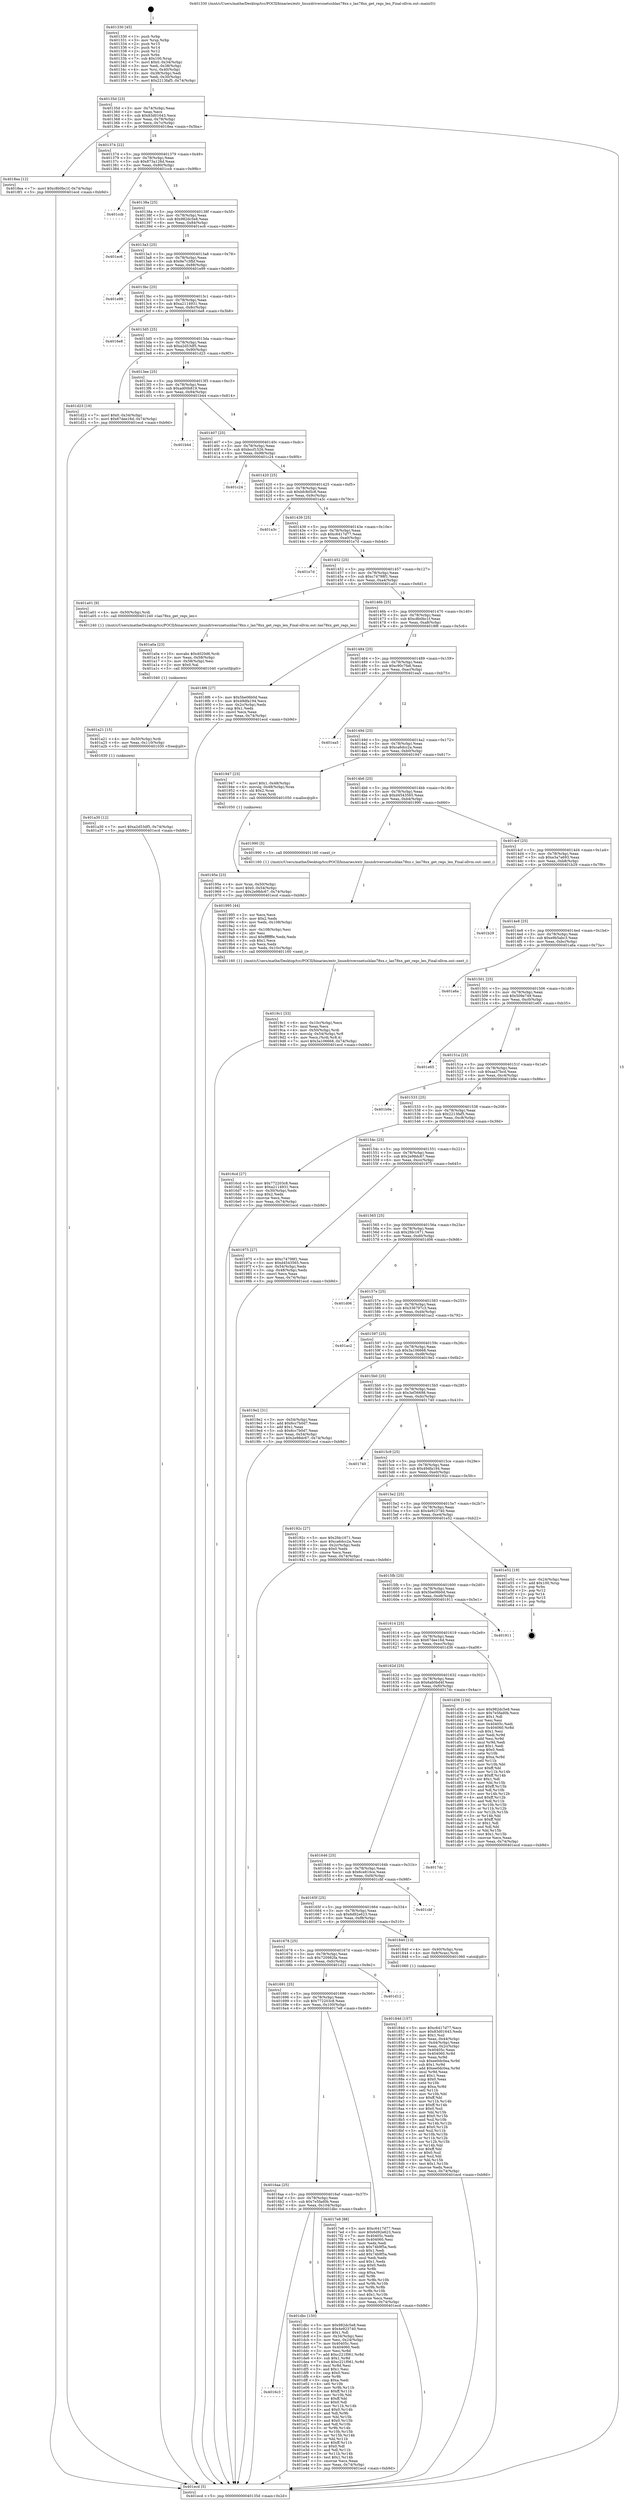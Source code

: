 digraph "0x401330" {
  label = "0x401330 (/mnt/c/Users/mathe/Desktop/tcc/POCII/binaries/extr_linuxdriversnetusblan78xx.c_lan78xx_get_regs_len_Final-ollvm.out::main(0))"
  labelloc = "t"
  node[shape=record]

  Entry [label="",width=0.3,height=0.3,shape=circle,fillcolor=black,style=filled]
  "0x40135d" [label="{
     0x40135d [23]\l
     | [instrs]\l
     &nbsp;&nbsp;0x40135d \<+3\>: mov -0x74(%rbp),%eax\l
     &nbsp;&nbsp;0x401360 \<+2\>: mov %eax,%ecx\l
     &nbsp;&nbsp;0x401362 \<+6\>: sub $0x83d01643,%ecx\l
     &nbsp;&nbsp;0x401368 \<+3\>: mov %eax,-0x78(%rbp)\l
     &nbsp;&nbsp;0x40136b \<+3\>: mov %ecx,-0x7c(%rbp)\l
     &nbsp;&nbsp;0x40136e \<+6\>: je 00000000004018ea \<main+0x5ba\>\l
  }"]
  "0x4018ea" [label="{
     0x4018ea [12]\l
     | [instrs]\l
     &nbsp;&nbsp;0x4018ea \<+7\>: movl $0xc8b0bc1f,-0x74(%rbp)\l
     &nbsp;&nbsp;0x4018f1 \<+5\>: jmp 0000000000401ecd \<main+0xb9d\>\l
  }"]
  "0x401374" [label="{
     0x401374 [22]\l
     | [instrs]\l
     &nbsp;&nbsp;0x401374 \<+5\>: jmp 0000000000401379 \<main+0x49\>\l
     &nbsp;&nbsp;0x401379 \<+3\>: mov -0x78(%rbp),%eax\l
     &nbsp;&nbsp;0x40137c \<+5\>: sub $0x873a126d,%eax\l
     &nbsp;&nbsp;0x401381 \<+3\>: mov %eax,-0x80(%rbp)\l
     &nbsp;&nbsp;0x401384 \<+6\>: je 0000000000401ccb \<main+0x99b\>\l
  }"]
  Exit [label="",width=0.3,height=0.3,shape=circle,fillcolor=black,style=filled,peripheries=2]
  "0x401ccb" [label="{
     0x401ccb\l
  }", style=dashed]
  "0x40138a" [label="{
     0x40138a [25]\l
     | [instrs]\l
     &nbsp;&nbsp;0x40138a \<+5\>: jmp 000000000040138f \<main+0x5f\>\l
     &nbsp;&nbsp;0x40138f \<+3\>: mov -0x78(%rbp),%eax\l
     &nbsp;&nbsp;0x401392 \<+5\>: sub $0x982dc5e8,%eax\l
     &nbsp;&nbsp;0x401397 \<+6\>: mov %eax,-0x84(%rbp)\l
     &nbsp;&nbsp;0x40139d \<+6\>: je 0000000000401ec6 \<main+0xb96\>\l
  }"]
  "0x4016c3" [label="{
     0x4016c3\l
  }", style=dashed]
  "0x401ec6" [label="{
     0x401ec6\l
  }", style=dashed]
  "0x4013a3" [label="{
     0x4013a3 [25]\l
     | [instrs]\l
     &nbsp;&nbsp;0x4013a3 \<+5\>: jmp 00000000004013a8 \<main+0x78\>\l
     &nbsp;&nbsp;0x4013a8 \<+3\>: mov -0x78(%rbp),%eax\l
     &nbsp;&nbsp;0x4013ab \<+5\>: sub $0x9e7c3fbf,%eax\l
     &nbsp;&nbsp;0x4013b0 \<+6\>: mov %eax,-0x88(%rbp)\l
     &nbsp;&nbsp;0x4013b6 \<+6\>: je 0000000000401e99 \<main+0xb69\>\l
  }"]
  "0x401dbc" [label="{
     0x401dbc [150]\l
     | [instrs]\l
     &nbsp;&nbsp;0x401dbc \<+5\>: mov $0x982dc5e8,%eax\l
     &nbsp;&nbsp;0x401dc1 \<+5\>: mov $0x4e923740,%ecx\l
     &nbsp;&nbsp;0x401dc6 \<+2\>: mov $0x1,%dl\l
     &nbsp;&nbsp;0x401dc8 \<+3\>: mov -0x34(%rbp),%esi\l
     &nbsp;&nbsp;0x401dcb \<+3\>: mov %esi,-0x24(%rbp)\l
     &nbsp;&nbsp;0x401dce \<+7\>: mov 0x40405c,%esi\l
     &nbsp;&nbsp;0x401dd5 \<+7\>: mov 0x404060,%edi\l
     &nbsp;&nbsp;0x401ddc \<+3\>: mov %esi,%r8d\l
     &nbsp;&nbsp;0x401ddf \<+7\>: add $0xc221f061,%r8d\l
     &nbsp;&nbsp;0x401de6 \<+4\>: sub $0x1,%r8d\l
     &nbsp;&nbsp;0x401dea \<+7\>: sub $0xc221f061,%r8d\l
     &nbsp;&nbsp;0x401df1 \<+4\>: imul %r8d,%esi\l
     &nbsp;&nbsp;0x401df5 \<+3\>: and $0x1,%esi\l
     &nbsp;&nbsp;0x401df8 \<+3\>: cmp $0x0,%esi\l
     &nbsp;&nbsp;0x401dfb \<+4\>: sete %r9b\l
     &nbsp;&nbsp;0x401dff \<+3\>: cmp $0xa,%edi\l
     &nbsp;&nbsp;0x401e02 \<+4\>: setl %r10b\l
     &nbsp;&nbsp;0x401e06 \<+3\>: mov %r9b,%r11b\l
     &nbsp;&nbsp;0x401e09 \<+4\>: xor $0xff,%r11b\l
     &nbsp;&nbsp;0x401e0d \<+3\>: mov %r10b,%bl\l
     &nbsp;&nbsp;0x401e10 \<+3\>: xor $0xff,%bl\l
     &nbsp;&nbsp;0x401e13 \<+3\>: xor $0x0,%dl\l
     &nbsp;&nbsp;0x401e16 \<+3\>: mov %r11b,%r14b\l
     &nbsp;&nbsp;0x401e19 \<+4\>: and $0x0,%r14b\l
     &nbsp;&nbsp;0x401e1d \<+3\>: and %dl,%r9b\l
     &nbsp;&nbsp;0x401e20 \<+3\>: mov %bl,%r15b\l
     &nbsp;&nbsp;0x401e23 \<+4\>: and $0x0,%r15b\l
     &nbsp;&nbsp;0x401e27 \<+3\>: and %dl,%r10b\l
     &nbsp;&nbsp;0x401e2a \<+3\>: or %r9b,%r14b\l
     &nbsp;&nbsp;0x401e2d \<+3\>: or %r10b,%r15b\l
     &nbsp;&nbsp;0x401e30 \<+3\>: xor %r15b,%r14b\l
     &nbsp;&nbsp;0x401e33 \<+3\>: or %bl,%r11b\l
     &nbsp;&nbsp;0x401e36 \<+4\>: xor $0xff,%r11b\l
     &nbsp;&nbsp;0x401e3a \<+3\>: or $0x0,%dl\l
     &nbsp;&nbsp;0x401e3d \<+3\>: and %dl,%r11b\l
     &nbsp;&nbsp;0x401e40 \<+3\>: or %r11b,%r14b\l
     &nbsp;&nbsp;0x401e43 \<+4\>: test $0x1,%r14b\l
     &nbsp;&nbsp;0x401e47 \<+3\>: cmovne %ecx,%eax\l
     &nbsp;&nbsp;0x401e4a \<+3\>: mov %eax,-0x74(%rbp)\l
     &nbsp;&nbsp;0x401e4d \<+5\>: jmp 0000000000401ecd \<main+0xb9d\>\l
  }"]
  "0x401e99" [label="{
     0x401e99\l
  }", style=dashed]
  "0x4013bc" [label="{
     0x4013bc [25]\l
     | [instrs]\l
     &nbsp;&nbsp;0x4013bc \<+5\>: jmp 00000000004013c1 \<main+0x91\>\l
     &nbsp;&nbsp;0x4013c1 \<+3\>: mov -0x78(%rbp),%eax\l
     &nbsp;&nbsp;0x4013c4 \<+5\>: sub $0xa2114931,%eax\l
     &nbsp;&nbsp;0x4013c9 \<+6\>: mov %eax,-0x8c(%rbp)\l
     &nbsp;&nbsp;0x4013cf \<+6\>: je 00000000004016e8 \<main+0x3b8\>\l
  }"]
  "0x401a30" [label="{
     0x401a30 [12]\l
     | [instrs]\l
     &nbsp;&nbsp;0x401a30 \<+7\>: movl $0xa2d53df5,-0x74(%rbp)\l
     &nbsp;&nbsp;0x401a37 \<+5\>: jmp 0000000000401ecd \<main+0xb9d\>\l
  }"]
  "0x4016e8" [label="{
     0x4016e8\l
  }", style=dashed]
  "0x4013d5" [label="{
     0x4013d5 [25]\l
     | [instrs]\l
     &nbsp;&nbsp;0x4013d5 \<+5\>: jmp 00000000004013da \<main+0xaa\>\l
     &nbsp;&nbsp;0x4013da \<+3\>: mov -0x78(%rbp),%eax\l
     &nbsp;&nbsp;0x4013dd \<+5\>: sub $0xa2d53df5,%eax\l
     &nbsp;&nbsp;0x4013e2 \<+6\>: mov %eax,-0x90(%rbp)\l
     &nbsp;&nbsp;0x4013e8 \<+6\>: je 0000000000401d23 \<main+0x9f3\>\l
  }"]
  "0x401a21" [label="{
     0x401a21 [15]\l
     | [instrs]\l
     &nbsp;&nbsp;0x401a21 \<+4\>: mov -0x50(%rbp),%rdi\l
     &nbsp;&nbsp;0x401a25 \<+6\>: mov %eax,-0x110(%rbp)\l
     &nbsp;&nbsp;0x401a2b \<+5\>: call 0000000000401030 \<free@plt\>\l
     | [calls]\l
     &nbsp;&nbsp;0x401030 \{1\} (unknown)\l
  }"]
  "0x401d23" [label="{
     0x401d23 [19]\l
     | [instrs]\l
     &nbsp;&nbsp;0x401d23 \<+7\>: movl $0x0,-0x34(%rbp)\l
     &nbsp;&nbsp;0x401d2a \<+7\>: movl $0x67dee16d,-0x74(%rbp)\l
     &nbsp;&nbsp;0x401d31 \<+5\>: jmp 0000000000401ecd \<main+0xb9d\>\l
  }"]
  "0x4013ee" [label="{
     0x4013ee [25]\l
     | [instrs]\l
     &nbsp;&nbsp;0x4013ee \<+5\>: jmp 00000000004013f3 \<main+0xc3\>\l
     &nbsp;&nbsp;0x4013f3 \<+3\>: mov -0x78(%rbp),%eax\l
     &nbsp;&nbsp;0x4013f6 \<+5\>: sub $0xad00b819,%eax\l
     &nbsp;&nbsp;0x4013fb \<+6\>: mov %eax,-0x94(%rbp)\l
     &nbsp;&nbsp;0x401401 \<+6\>: je 0000000000401b44 \<main+0x814\>\l
  }"]
  "0x401a0a" [label="{
     0x401a0a [23]\l
     | [instrs]\l
     &nbsp;&nbsp;0x401a0a \<+10\>: movabs $0x4020d6,%rdi\l
     &nbsp;&nbsp;0x401a14 \<+3\>: mov %eax,-0x58(%rbp)\l
     &nbsp;&nbsp;0x401a17 \<+3\>: mov -0x58(%rbp),%esi\l
     &nbsp;&nbsp;0x401a1a \<+2\>: mov $0x0,%al\l
     &nbsp;&nbsp;0x401a1c \<+5\>: call 0000000000401040 \<printf@plt\>\l
     | [calls]\l
     &nbsp;&nbsp;0x401040 \{1\} (unknown)\l
  }"]
  "0x401b44" [label="{
     0x401b44\l
  }", style=dashed]
  "0x401407" [label="{
     0x401407 [25]\l
     | [instrs]\l
     &nbsp;&nbsp;0x401407 \<+5\>: jmp 000000000040140c \<main+0xdc\>\l
     &nbsp;&nbsp;0x40140c \<+3\>: mov -0x78(%rbp),%eax\l
     &nbsp;&nbsp;0x40140f \<+5\>: sub $0xbccf1526,%eax\l
     &nbsp;&nbsp;0x401414 \<+6\>: mov %eax,-0x98(%rbp)\l
     &nbsp;&nbsp;0x40141a \<+6\>: je 0000000000401c24 \<main+0x8f4\>\l
  }"]
  "0x4019c1" [label="{
     0x4019c1 [33]\l
     | [instrs]\l
     &nbsp;&nbsp;0x4019c1 \<+6\>: mov -0x10c(%rbp),%ecx\l
     &nbsp;&nbsp;0x4019c7 \<+3\>: imul %eax,%ecx\l
     &nbsp;&nbsp;0x4019ca \<+4\>: mov -0x50(%rbp),%rdi\l
     &nbsp;&nbsp;0x4019ce \<+4\>: movslq -0x54(%rbp),%r8\l
     &nbsp;&nbsp;0x4019d2 \<+4\>: mov %ecx,(%rdi,%r8,4)\l
     &nbsp;&nbsp;0x4019d6 \<+7\>: movl $0x3a106668,-0x74(%rbp)\l
     &nbsp;&nbsp;0x4019dd \<+5\>: jmp 0000000000401ecd \<main+0xb9d\>\l
  }"]
  "0x401c24" [label="{
     0x401c24\l
  }", style=dashed]
  "0x401420" [label="{
     0x401420 [25]\l
     | [instrs]\l
     &nbsp;&nbsp;0x401420 \<+5\>: jmp 0000000000401425 \<main+0xf5\>\l
     &nbsp;&nbsp;0x401425 \<+3\>: mov -0x78(%rbp),%eax\l
     &nbsp;&nbsp;0x401428 \<+5\>: sub $0xbfc8d5c8,%eax\l
     &nbsp;&nbsp;0x40142d \<+6\>: mov %eax,-0x9c(%rbp)\l
     &nbsp;&nbsp;0x401433 \<+6\>: je 0000000000401a3c \<main+0x70c\>\l
  }"]
  "0x401995" [label="{
     0x401995 [44]\l
     | [instrs]\l
     &nbsp;&nbsp;0x401995 \<+2\>: xor %ecx,%ecx\l
     &nbsp;&nbsp;0x401997 \<+5\>: mov $0x2,%edx\l
     &nbsp;&nbsp;0x40199c \<+6\>: mov %edx,-0x108(%rbp)\l
     &nbsp;&nbsp;0x4019a2 \<+1\>: cltd\l
     &nbsp;&nbsp;0x4019a3 \<+6\>: mov -0x108(%rbp),%esi\l
     &nbsp;&nbsp;0x4019a9 \<+2\>: idiv %esi\l
     &nbsp;&nbsp;0x4019ab \<+6\>: imul $0xfffffffe,%edx,%edx\l
     &nbsp;&nbsp;0x4019b1 \<+3\>: sub $0x1,%ecx\l
     &nbsp;&nbsp;0x4019b4 \<+2\>: sub %ecx,%edx\l
     &nbsp;&nbsp;0x4019b6 \<+6\>: mov %edx,-0x10c(%rbp)\l
     &nbsp;&nbsp;0x4019bc \<+5\>: call 0000000000401160 \<next_i\>\l
     | [calls]\l
     &nbsp;&nbsp;0x401160 \{1\} (/mnt/c/Users/mathe/Desktop/tcc/POCII/binaries/extr_linuxdriversnetusblan78xx.c_lan78xx_get_regs_len_Final-ollvm.out::next_i)\l
  }"]
  "0x401a3c" [label="{
     0x401a3c\l
  }", style=dashed]
  "0x401439" [label="{
     0x401439 [25]\l
     | [instrs]\l
     &nbsp;&nbsp;0x401439 \<+5\>: jmp 000000000040143e \<main+0x10e\>\l
     &nbsp;&nbsp;0x40143e \<+3\>: mov -0x78(%rbp),%eax\l
     &nbsp;&nbsp;0x401441 \<+5\>: sub $0xc6417d77,%eax\l
     &nbsp;&nbsp;0x401446 \<+6\>: mov %eax,-0xa0(%rbp)\l
     &nbsp;&nbsp;0x40144c \<+6\>: je 0000000000401e7d \<main+0xb4d\>\l
  }"]
  "0x40195e" [label="{
     0x40195e [23]\l
     | [instrs]\l
     &nbsp;&nbsp;0x40195e \<+4\>: mov %rax,-0x50(%rbp)\l
     &nbsp;&nbsp;0x401962 \<+7\>: movl $0x0,-0x54(%rbp)\l
     &nbsp;&nbsp;0x401969 \<+7\>: movl $0x2e98dc67,-0x74(%rbp)\l
     &nbsp;&nbsp;0x401970 \<+5\>: jmp 0000000000401ecd \<main+0xb9d\>\l
  }"]
  "0x401e7d" [label="{
     0x401e7d\l
  }", style=dashed]
  "0x401452" [label="{
     0x401452 [25]\l
     | [instrs]\l
     &nbsp;&nbsp;0x401452 \<+5\>: jmp 0000000000401457 \<main+0x127\>\l
     &nbsp;&nbsp;0x401457 \<+3\>: mov -0x78(%rbp),%eax\l
     &nbsp;&nbsp;0x40145a \<+5\>: sub $0xc74798f1,%eax\l
     &nbsp;&nbsp;0x40145f \<+6\>: mov %eax,-0xa4(%rbp)\l
     &nbsp;&nbsp;0x401465 \<+6\>: je 0000000000401a01 \<main+0x6d1\>\l
  }"]
  "0x40184d" [label="{
     0x40184d [157]\l
     | [instrs]\l
     &nbsp;&nbsp;0x40184d \<+5\>: mov $0xc6417d77,%ecx\l
     &nbsp;&nbsp;0x401852 \<+5\>: mov $0x83d01643,%edx\l
     &nbsp;&nbsp;0x401857 \<+3\>: mov $0x1,%sil\l
     &nbsp;&nbsp;0x40185a \<+3\>: mov %eax,-0x44(%rbp)\l
     &nbsp;&nbsp;0x40185d \<+3\>: mov -0x44(%rbp),%eax\l
     &nbsp;&nbsp;0x401860 \<+3\>: mov %eax,-0x2c(%rbp)\l
     &nbsp;&nbsp;0x401863 \<+7\>: mov 0x40405c,%eax\l
     &nbsp;&nbsp;0x40186a \<+8\>: mov 0x404060,%r8d\l
     &nbsp;&nbsp;0x401872 \<+3\>: mov %eax,%r9d\l
     &nbsp;&nbsp;0x401875 \<+7\>: sub $0xee0dc0ea,%r9d\l
     &nbsp;&nbsp;0x40187c \<+4\>: sub $0x1,%r9d\l
     &nbsp;&nbsp;0x401880 \<+7\>: add $0xee0dc0ea,%r9d\l
     &nbsp;&nbsp;0x401887 \<+4\>: imul %r9d,%eax\l
     &nbsp;&nbsp;0x40188b \<+3\>: and $0x1,%eax\l
     &nbsp;&nbsp;0x40188e \<+3\>: cmp $0x0,%eax\l
     &nbsp;&nbsp;0x401891 \<+4\>: sete %r10b\l
     &nbsp;&nbsp;0x401895 \<+4\>: cmp $0xa,%r8d\l
     &nbsp;&nbsp;0x401899 \<+4\>: setl %r11b\l
     &nbsp;&nbsp;0x40189d \<+3\>: mov %r10b,%bl\l
     &nbsp;&nbsp;0x4018a0 \<+3\>: xor $0xff,%bl\l
     &nbsp;&nbsp;0x4018a3 \<+3\>: mov %r11b,%r14b\l
     &nbsp;&nbsp;0x4018a6 \<+4\>: xor $0xff,%r14b\l
     &nbsp;&nbsp;0x4018aa \<+4\>: xor $0x0,%sil\l
     &nbsp;&nbsp;0x4018ae \<+3\>: mov %bl,%r15b\l
     &nbsp;&nbsp;0x4018b1 \<+4\>: and $0x0,%r15b\l
     &nbsp;&nbsp;0x4018b5 \<+3\>: and %sil,%r10b\l
     &nbsp;&nbsp;0x4018b8 \<+3\>: mov %r14b,%r12b\l
     &nbsp;&nbsp;0x4018bb \<+4\>: and $0x0,%r12b\l
     &nbsp;&nbsp;0x4018bf \<+3\>: and %sil,%r11b\l
     &nbsp;&nbsp;0x4018c2 \<+3\>: or %r10b,%r15b\l
     &nbsp;&nbsp;0x4018c5 \<+3\>: or %r11b,%r12b\l
     &nbsp;&nbsp;0x4018c8 \<+3\>: xor %r12b,%r15b\l
     &nbsp;&nbsp;0x4018cb \<+3\>: or %r14b,%bl\l
     &nbsp;&nbsp;0x4018ce \<+3\>: xor $0xff,%bl\l
     &nbsp;&nbsp;0x4018d1 \<+4\>: or $0x0,%sil\l
     &nbsp;&nbsp;0x4018d5 \<+3\>: and %sil,%bl\l
     &nbsp;&nbsp;0x4018d8 \<+3\>: or %bl,%r15b\l
     &nbsp;&nbsp;0x4018db \<+4\>: test $0x1,%r15b\l
     &nbsp;&nbsp;0x4018df \<+3\>: cmovne %edx,%ecx\l
     &nbsp;&nbsp;0x4018e2 \<+3\>: mov %ecx,-0x74(%rbp)\l
     &nbsp;&nbsp;0x4018e5 \<+5\>: jmp 0000000000401ecd \<main+0xb9d\>\l
  }"]
  "0x401a01" [label="{
     0x401a01 [9]\l
     | [instrs]\l
     &nbsp;&nbsp;0x401a01 \<+4\>: mov -0x50(%rbp),%rdi\l
     &nbsp;&nbsp;0x401a05 \<+5\>: call 0000000000401240 \<lan78xx_get_regs_len\>\l
     | [calls]\l
     &nbsp;&nbsp;0x401240 \{1\} (/mnt/c/Users/mathe/Desktop/tcc/POCII/binaries/extr_linuxdriversnetusblan78xx.c_lan78xx_get_regs_len_Final-ollvm.out::lan78xx_get_regs_len)\l
  }"]
  "0x40146b" [label="{
     0x40146b [25]\l
     | [instrs]\l
     &nbsp;&nbsp;0x40146b \<+5\>: jmp 0000000000401470 \<main+0x140\>\l
     &nbsp;&nbsp;0x401470 \<+3\>: mov -0x78(%rbp),%eax\l
     &nbsp;&nbsp;0x401473 \<+5\>: sub $0xc8b0bc1f,%eax\l
     &nbsp;&nbsp;0x401478 \<+6\>: mov %eax,-0xa8(%rbp)\l
     &nbsp;&nbsp;0x40147e \<+6\>: je 00000000004018f6 \<main+0x5c6\>\l
  }"]
  "0x4016aa" [label="{
     0x4016aa [25]\l
     | [instrs]\l
     &nbsp;&nbsp;0x4016aa \<+5\>: jmp 00000000004016af \<main+0x37f\>\l
     &nbsp;&nbsp;0x4016af \<+3\>: mov -0x78(%rbp),%eax\l
     &nbsp;&nbsp;0x4016b2 \<+5\>: sub $0x7e5fad0b,%eax\l
     &nbsp;&nbsp;0x4016b7 \<+6\>: mov %eax,-0x104(%rbp)\l
     &nbsp;&nbsp;0x4016bd \<+6\>: je 0000000000401dbc \<main+0xa8c\>\l
  }"]
  "0x4018f6" [label="{
     0x4018f6 [27]\l
     | [instrs]\l
     &nbsp;&nbsp;0x4018f6 \<+5\>: mov $0x5be06b0d,%eax\l
     &nbsp;&nbsp;0x4018fb \<+5\>: mov $0x49dfa194,%ecx\l
     &nbsp;&nbsp;0x401900 \<+3\>: mov -0x2c(%rbp),%edx\l
     &nbsp;&nbsp;0x401903 \<+3\>: cmp $0x1,%edx\l
     &nbsp;&nbsp;0x401906 \<+3\>: cmovl %ecx,%eax\l
     &nbsp;&nbsp;0x401909 \<+3\>: mov %eax,-0x74(%rbp)\l
     &nbsp;&nbsp;0x40190c \<+5\>: jmp 0000000000401ecd \<main+0xb9d\>\l
  }"]
  "0x401484" [label="{
     0x401484 [25]\l
     | [instrs]\l
     &nbsp;&nbsp;0x401484 \<+5\>: jmp 0000000000401489 \<main+0x159\>\l
     &nbsp;&nbsp;0x401489 \<+3\>: mov -0x78(%rbp),%eax\l
     &nbsp;&nbsp;0x40148c \<+5\>: sub $0xc90c7fa6,%eax\l
     &nbsp;&nbsp;0x401491 \<+6\>: mov %eax,-0xac(%rbp)\l
     &nbsp;&nbsp;0x401497 \<+6\>: je 0000000000401ea5 \<main+0xb75\>\l
  }"]
  "0x4017e8" [label="{
     0x4017e8 [88]\l
     | [instrs]\l
     &nbsp;&nbsp;0x4017e8 \<+5\>: mov $0xc6417d77,%eax\l
     &nbsp;&nbsp;0x4017ed \<+5\>: mov $0x6d92e623,%ecx\l
     &nbsp;&nbsp;0x4017f2 \<+7\>: mov 0x40405c,%edx\l
     &nbsp;&nbsp;0x4017f9 \<+7\>: mov 0x404060,%esi\l
     &nbsp;&nbsp;0x401800 \<+2\>: mov %edx,%edi\l
     &nbsp;&nbsp;0x401802 \<+6\>: sub $0x74b9f5a,%edi\l
     &nbsp;&nbsp;0x401808 \<+3\>: sub $0x1,%edi\l
     &nbsp;&nbsp;0x40180b \<+6\>: add $0x74b9f5a,%edi\l
     &nbsp;&nbsp;0x401811 \<+3\>: imul %edi,%edx\l
     &nbsp;&nbsp;0x401814 \<+3\>: and $0x1,%edx\l
     &nbsp;&nbsp;0x401817 \<+3\>: cmp $0x0,%edx\l
     &nbsp;&nbsp;0x40181a \<+4\>: sete %r8b\l
     &nbsp;&nbsp;0x40181e \<+3\>: cmp $0xa,%esi\l
     &nbsp;&nbsp;0x401821 \<+4\>: setl %r9b\l
     &nbsp;&nbsp;0x401825 \<+3\>: mov %r8b,%r10b\l
     &nbsp;&nbsp;0x401828 \<+3\>: and %r9b,%r10b\l
     &nbsp;&nbsp;0x40182b \<+3\>: xor %r9b,%r8b\l
     &nbsp;&nbsp;0x40182e \<+3\>: or %r8b,%r10b\l
     &nbsp;&nbsp;0x401831 \<+4\>: test $0x1,%r10b\l
     &nbsp;&nbsp;0x401835 \<+3\>: cmovne %ecx,%eax\l
     &nbsp;&nbsp;0x401838 \<+3\>: mov %eax,-0x74(%rbp)\l
     &nbsp;&nbsp;0x40183b \<+5\>: jmp 0000000000401ecd \<main+0xb9d\>\l
  }"]
  "0x401ea5" [label="{
     0x401ea5\l
  }", style=dashed]
  "0x40149d" [label="{
     0x40149d [25]\l
     | [instrs]\l
     &nbsp;&nbsp;0x40149d \<+5\>: jmp 00000000004014a2 \<main+0x172\>\l
     &nbsp;&nbsp;0x4014a2 \<+3\>: mov -0x78(%rbp),%eax\l
     &nbsp;&nbsp;0x4014a5 \<+5\>: sub $0xca6dcc2a,%eax\l
     &nbsp;&nbsp;0x4014aa \<+6\>: mov %eax,-0xb0(%rbp)\l
     &nbsp;&nbsp;0x4014b0 \<+6\>: je 0000000000401947 \<main+0x617\>\l
  }"]
  "0x401691" [label="{
     0x401691 [25]\l
     | [instrs]\l
     &nbsp;&nbsp;0x401691 \<+5\>: jmp 0000000000401696 \<main+0x366\>\l
     &nbsp;&nbsp;0x401696 \<+3\>: mov -0x78(%rbp),%eax\l
     &nbsp;&nbsp;0x401699 \<+5\>: sub $0x772203c8,%eax\l
     &nbsp;&nbsp;0x40169e \<+6\>: mov %eax,-0x100(%rbp)\l
     &nbsp;&nbsp;0x4016a4 \<+6\>: je 00000000004017e8 \<main+0x4b8\>\l
  }"]
  "0x401947" [label="{
     0x401947 [23]\l
     | [instrs]\l
     &nbsp;&nbsp;0x401947 \<+7\>: movl $0x1,-0x48(%rbp)\l
     &nbsp;&nbsp;0x40194e \<+4\>: movslq -0x48(%rbp),%rax\l
     &nbsp;&nbsp;0x401952 \<+4\>: shl $0x2,%rax\l
     &nbsp;&nbsp;0x401956 \<+3\>: mov %rax,%rdi\l
     &nbsp;&nbsp;0x401959 \<+5\>: call 0000000000401050 \<malloc@plt\>\l
     | [calls]\l
     &nbsp;&nbsp;0x401050 \{1\} (unknown)\l
  }"]
  "0x4014b6" [label="{
     0x4014b6 [25]\l
     | [instrs]\l
     &nbsp;&nbsp;0x4014b6 \<+5\>: jmp 00000000004014bb \<main+0x18b\>\l
     &nbsp;&nbsp;0x4014bb \<+3\>: mov -0x78(%rbp),%eax\l
     &nbsp;&nbsp;0x4014be \<+5\>: sub $0xd4543565,%eax\l
     &nbsp;&nbsp;0x4014c3 \<+6\>: mov %eax,-0xb4(%rbp)\l
     &nbsp;&nbsp;0x4014c9 \<+6\>: je 0000000000401990 \<main+0x660\>\l
  }"]
  "0x401d12" [label="{
     0x401d12\l
  }", style=dashed]
  "0x401990" [label="{
     0x401990 [5]\l
     | [instrs]\l
     &nbsp;&nbsp;0x401990 \<+5\>: call 0000000000401160 \<next_i\>\l
     | [calls]\l
     &nbsp;&nbsp;0x401160 \{1\} (/mnt/c/Users/mathe/Desktop/tcc/POCII/binaries/extr_linuxdriversnetusblan78xx.c_lan78xx_get_regs_len_Final-ollvm.out::next_i)\l
  }"]
  "0x4014cf" [label="{
     0x4014cf [25]\l
     | [instrs]\l
     &nbsp;&nbsp;0x4014cf \<+5\>: jmp 00000000004014d4 \<main+0x1a4\>\l
     &nbsp;&nbsp;0x4014d4 \<+3\>: mov -0x78(%rbp),%eax\l
     &nbsp;&nbsp;0x4014d7 \<+5\>: sub $0xe3a7a693,%eax\l
     &nbsp;&nbsp;0x4014dc \<+6\>: mov %eax,-0xb8(%rbp)\l
     &nbsp;&nbsp;0x4014e2 \<+6\>: je 0000000000401b29 \<main+0x7f9\>\l
  }"]
  "0x401678" [label="{
     0x401678 [25]\l
     | [instrs]\l
     &nbsp;&nbsp;0x401678 \<+5\>: jmp 000000000040167d \<main+0x34d\>\l
     &nbsp;&nbsp;0x40167d \<+3\>: mov -0x78(%rbp),%eax\l
     &nbsp;&nbsp;0x401680 \<+5\>: sub $0x720982fa,%eax\l
     &nbsp;&nbsp;0x401685 \<+6\>: mov %eax,-0xfc(%rbp)\l
     &nbsp;&nbsp;0x40168b \<+6\>: je 0000000000401d12 \<main+0x9e2\>\l
  }"]
  "0x401b29" [label="{
     0x401b29\l
  }", style=dashed]
  "0x4014e8" [label="{
     0x4014e8 [25]\l
     | [instrs]\l
     &nbsp;&nbsp;0x4014e8 \<+5\>: jmp 00000000004014ed \<main+0x1bd\>\l
     &nbsp;&nbsp;0x4014ed \<+3\>: mov -0x78(%rbp),%eax\l
     &nbsp;&nbsp;0x4014f0 \<+5\>: sub $0xe9b5abc3,%eax\l
     &nbsp;&nbsp;0x4014f5 \<+6\>: mov %eax,-0xbc(%rbp)\l
     &nbsp;&nbsp;0x4014fb \<+6\>: je 0000000000401a6a \<main+0x73a\>\l
  }"]
  "0x401840" [label="{
     0x401840 [13]\l
     | [instrs]\l
     &nbsp;&nbsp;0x401840 \<+4\>: mov -0x40(%rbp),%rax\l
     &nbsp;&nbsp;0x401844 \<+4\>: mov 0x8(%rax),%rdi\l
     &nbsp;&nbsp;0x401848 \<+5\>: call 0000000000401060 \<atoi@plt\>\l
     | [calls]\l
     &nbsp;&nbsp;0x401060 \{1\} (unknown)\l
  }"]
  "0x401a6a" [label="{
     0x401a6a\l
  }", style=dashed]
  "0x401501" [label="{
     0x401501 [25]\l
     | [instrs]\l
     &nbsp;&nbsp;0x401501 \<+5\>: jmp 0000000000401506 \<main+0x1d6\>\l
     &nbsp;&nbsp;0x401506 \<+3\>: mov -0x78(%rbp),%eax\l
     &nbsp;&nbsp;0x401509 \<+5\>: sub $0x509e749,%eax\l
     &nbsp;&nbsp;0x40150e \<+6\>: mov %eax,-0xc0(%rbp)\l
     &nbsp;&nbsp;0x401514 \<+6\>: je 0000000000401e65 \<main+0xb35\>\l
  }"]
  "0x40165f" [label="{
     0x40165f [25]\l
     | [instrs]\l
     &nbsp;&nbsp;0x40165f \<+5\>: jmp 0000000000401664 \<main+0x334\>\l
     &nbsp;&nbsp;0x401664 \<+3\>: mov -0x78(%rbp),%eax\l
     &nbsp;&nbsp;0x401667 \<+5\>: sub $0x6d92e623,%eax\l
     &nbsp;&nbsp;0x40166c \<+6\>: mov %eax,-0xf8(%rbp)\l
     &nbsp;&nbsp;0x401672 \<+6\>: je 0000000000401840 \<main+0x510\>\l
  }"]
  "0x401e65" [label="{
     0x401e65\l
  }", style=dashed]
  "0x40151a" [label="{
     0x40151a [25]\l
     | [instrs]\l
     &nbsp;&nbsp;0x40151a \<+5\>: jmp 000000000040151f \<main+0x1ef\>\l
     &nbsp;&nbsp;0x40151f \<+3\>: mov -0x78(%rbp),%eax\l
     &nbsp;&nbsp;0x401522 \<+5\>: sub $0xaa37bcd,%eax\l
     &nbsp;&nbsp;0x401527 \<+6\>: mov %eax,-0xc4(%rbp)\l
     &nbsp;&nbsp;0x40152d \<+6\>: je 0000000000401b9e \<main+0x86e\>\l
  }"]
  "0x401cbf" [label="{
     0x401cbf\l
  }", style=dashed]
  "0x401b9e" [label="{
     0x401b9e\l
  }", style=dashed]
  "0x401533" [label="{
     0x401533 [25]\l
     | [instrs]\l
     &nbsp;&nbsp;0x401533 \<+5\>: jmp 0000000000401538 \<main+0x208\>\l
     &nbsp;&nbsp;0x401538 \<+3\>: mov -0x78(%rbp),%eax\l
     &nbsp;&nbsp;0x40153b \<+5\>: sub $0x2213faf5,%eax\l
     &nbsp;&nbsp;0x401540 \<+6\>: mov %eax,-0xc8(%rbp)\l
     &nbsp;&nbsp;0x401546 \<+6\>: je 00000000004016cd \<main+0x39d\>\l
  }"]
  "0x401646" [label="{
     0x401646 [25]\l
     | [instrs]\l
     &nbsp;&nbsp;0x401646 \<+5\>: jmp 000000000040164b \<main+0x31b\>\l
     &nbsp;&nbsp;0x40164b \<+3\>: mov -0x78(%rbp),%eax\l
     &nbsp;&nbsp;0x40164e \<+5\>: sub $0x6ce816ce,%eax\l
     &nbsp;&nbsp;0x401653 \<+6\>: mov %eax,-0xf4(%rbp)\l
     &nbsp;&nbsp;0x401659 \<+6\>: je 0000000000401cbf \<main+0x98f\>\l
  }"]
  "0x4016cd" [label="{
     0x4016cd [27]\l
     | [instrs]\l
     &nbsp;&nbsp;0x4016cd \<+5\>: mov $0x772203c8,%eax\l
     &nbsp;&nbsp;0x4016d2 \<+5\>: mov $0xa2114931,%ecx\l
     &nbsp;&nbsp;0x4016d7 \<+3\>: mov -0x30(%rbp),%edx\l
     &nbsp;&nbsp;0x4016da \<+3\>: cmp $0x2,%edx\l
     &nbsp;&nbsp;0x4016dd \<+3\>: cmovne %ecx,%eax\l
     &nbsp;&nbsp;0x4016e0 \<+3\>: mov %eax,-0x74(%rbp)\l
     &nbsp;&nbsp;0x4016e3 \<+5\>: jmp 0000000000401ecd \<main+0xb9d\>\l
  }"]
  "0x40154c" [label="{
     0x40154c [25]\l
     | [instrs]\l
     &nbsp;&nbsp;0x40154c \<+5\>: jmp 0000000000401551 \<main+0x221\>\l
     &nbsp;&nbsp;0x401551 \<+3\>: mov -0x78(%rbp),%eax\l
     &nbsp;&nbsp;0x401554 \<+5\>: sub $0x2e98dc67,%eax\l
     &nbsp;&nbsp;0x401559 \<+6\>: mov %eax,-0xcc(%rbp)\l
     &nbsp;&nbsp;0x40155f \<+6\>: je 0000000000401975 \<main+0x645\>\l
  }"]
  "0x401ecd" [label="{
     0x401ecd [5]\l
     | [instrs]\l
     &nbsp;&nbsp;0x401ecd \<+5\>: jmp 000000000040135d \<main+0x2d\>\l
  }"]
  "0x401330" [label="{
     0x401330 [45]\l
     | [instrs]\l
     &nbsp;&nbsp;0x401330 \<+1\>: push %rbp\l
     &nbsp;&nbsp;0x401331 \<+3\>: mov %rsp,%rbp\l
     &nbsp;&nbsp;0x401334 \<+2\>: push %r15\l
     &nbsp;&nbsp;0x401336 \<+2\>: push %r14\l
     &nbsp;&nbsp;0x401338 \<+2\>: push %r12\l
     &nbsp;&nbsp;0x40133a \<+1\>: push %rbx\l
     &nbsp;&nbsp;0x40133b \<+7\>: sub $0x100,%rsp\l
     &nbsp;&nbsp;0x401342 \<+7\>: movl $0x0,-0x34(%rbp)\l
     &nbsp;&nbsp;0x401349 \<+3\>: mov %edi,-0x38(%rbp)\l
     &nbsp;&nbsp;0x40134c \<+4\>: mov %rsi,-0x40(%rbp)\l
     &nbsp;&nbsp;0x401350 \<+3\>: mov -0x38(%rbp),%edi\l
     &nbsp;&nbsp;0x401353 \<+3\>: mov %edi,-0x30(%rbp)\l
     &nbsp;&nbsp;0x401356 \<+7\>: movl $0x2213faf5,-0x74(%rbp)\l
  }"]
  "0x4017dc" [label="{
     0x4017dc\l
  }", style=dashed]
  "0x401975" [label="{
     0x401975 [27]\l
     | [instrs]\l
     &nbsp;&nbsp;0x401975 \<+5\>: mov $0xc74798f1,%eax\l
     &nbsp;&nbsp;0x40197a \<+5\>: mov $0xd4543565,%ecx\l
     &nbsp;&nbsp;0x40197f \<+3\>: mov -0x54(%rbp),%edx\l
     &nbsp;&nbsp;0x401982 \<+3\>: cmp -0x48(%rbp),%edx\l
     &nbsp;&nbsp;0x401985 \<+3\>: cmovl %ecx,%eax\l
     &nbsp;&nbsp;0x401988 \<+3\>: mov %eax,-0x74(%rbp)\l
     &nbsp;&nbsp;0x40198b \<+5\>: jmp 0000000000401ecd \<main+0xb9d\>\l
  }"]
  "0x401565" [label="{
     0x401565 [25]\l
     | [instrs]\l
     &nbsp;&nbsp;0x401565 \<+5\>: jmp 000000000040156a \<main+0x23a\>\l
     &nbsp;&nbsp;0x40156a \<+3\>: mov -0x78(%rbp),%eax\l
     &nbsp;&nbsp;0x40156d \<+5\>: sub $0x2fdc1671,%eax\l
     &nbsp;&nbsp;0x401572 \<+6\>: mov %eax,-0xd0(%rbp)\l
     &nbsp;&nbsp;0x401578 \<+6\>: je 0000000000401d06 \<main+0x9d6\>\l
  }"]
  "0x40162d" [label="{
     0x40162d [25]\l
     | [instrs]\l
     &nbsp;&nbsp;0x40162d \<+5\>: jmp 0000000000401632 \<main+0x302\>\l
     &nbsp;&nbsp;0x401632 \<+3\>: mov -0x78(%rbp),%eax\l
     &nbsp;&nbsp;0x401635 \<+5\>: sub $0x6ab0bd4f,%eax\l
     &nbsp;&nbsp;0x40163a \<+6\>: mov %eax,-0xf0(%rbp)\l
     &nbsp;&nbsp;0x401640 \<+6\>: je 00000000004017dc \<main+0x4ac\>\l
  }"]
  "0x401d06" [label="{
     0x401d06\l
  }", style=dashed]
  "0x40157e" [label="{
     0x40157e [25]\l
     | [instrs]\l
     &nbsp;&nbsp;0x40157e \<+5\>: jmp 0000000000401583 \<main+0x253\>\l
     &nbsp;&nbsp;0x401583 \<+3\>: mov -0x78(%rbp),%eax\l
     &nbsp;&nbsp;0x401586 \<+5\>: sub $0x336797c3,%eax\l
     &nbsp;&nbsp;0x40158b \<+6\>: mov %eax,-0xd4(%rbp)\l
     &nbsp;&nbsp;0x401591 \<+6\>: je 0000000000401ac2 \<main+0x792\>\l
  }"]
  "0x401d36" [label="{
     0x401d36 [134]\l
     | [instrs]\l
     &nbsp;&nbsp;0x401d36 \<+5\>: mov $0x982dc5e8,%eax\l
     &nbsp;&nbsp;0x401d3b \<+5\>: mov $0x7e5fad0b,%ecx\l
     &nbsp;&nbsp;0x401d40 \<+2\>: mov $0x1,%dl\l
     &nbsp;&nbsp;0x401d42 \<+2\>: xor %esi,%esi\l
     &nbsp;&nbsp;0x401d44 \<+7\>: mov 0x40405c,%edi\l
     &nbsp;&nbsp;0x401d4b \<+8\>: mov 0x404060,%r8d\l
     &nbsp;&nbsp;0x401d53 \<+3\>: sub $0x1,%esi\l
     &nbsp;&nbsp;0x401d56 \<+3\>: mov %edi,%r9d\l
     &nbsp;&nbsp;0x401d59 \<+3\>: add %esi,%r9d\l
     &nbsp;&nbsp;0x401d5c \<+4\>: imul %r9d,%edi\l
     &nbsp;&nbsp;0x401d60 \<+3\>: and $0x1,%edi\l
     &nbsp;&nbsp;0x401d63 \<+3\>: cmp $0x0,%edi\l
     &nbsp;&nbsp;0x401d66 \<+4\>: sete %r10b\l
     &nbsp;&nbsp;0x401d6a \<+4\>: cmp $0xa,%r8d\l
     &nbsp;&nbsp;0x401d6e \<+4\>: setl %r11b\l
     &nbsp;&nbsp;0x401d72 \<+3\>: mov %r10b,%bl\l
     &nbsp;&nbsp;0x401d75 \<+3\>: xor $0xff,%bl\l
     &nbsp;&nbsp;0x401d78 \<+3\>: mov %r11b,%r14b\l
     &nbsp;&nbsp;0x401d7b \<+4\>: xor $0xff,%r14b\l
     &nbsp;&nbsp;0x401d7f \<+3\>: xor $0x1,%dl\l
     &nbsp;&nbsp;0x401d82 \<+3\>: mov %bl,%r15b\l
     &nbsp;&nbsp;0x401d85 \<+4\>: and $0xff,%r15b\l
     &nbsp;&nbsp;0x401d89 \<+3\>: and %dl,%r10b\l
     &nbsp;&nbsp;0x401d8c \<+3\>: mov %r14b,%r12b\l
     &nbsp;&nbsp;0x401d8f \<+4\>: and $0xff,%r12b\l
     &nbsp;&nbsp;0x401d93 \<+3\>: and %dl,%r11b\l
     &nbsp;&nbsp;0x401d96 \<+3\>: or %r10b,%r15b\l
     &nbsp;&nbsp;0x401d99 \<+3\>: or %r11b,%r12b\l
     &nbsp;&nbsp;0x401d9c \<+3\>: xor %r12b,%r15b\l
     &nbsp;&nbsp;0x401d9f \<+3\>: or %r14b,%bl\l
     &nbsp;&nbsp;0x401da2 \<+3\>: xor $0xff,%bl\l
     &nbsp;&nbsp;0x401da5 \<+3\>: or $0x1,%dl\l
     &nbsp;&nbsp;0x401da8 \<+2\>: and %dl,%bl\l
     &nbsp;&nbsp;0x401daa \<+3\>: or %bl,%r15b\l
     &nbsp;&nbsp;0x401dad \<+4\>: test $0x1,%r15b\l
     &nbsp;&nbsp;0x401db1 \<+3\>: cmovne %ecx,%eax\l
     &nbsp;&nbsp;0x401db4 \<+3\>: mov %eax,-0x74(%rbp)\l
     &nbsp;&nbsp;0x401db7 \<+5\>: jmp 0000000000401ecd \<main+0xb9d\>\l
  }"]
  "0x401ac2" [label="{
     0x401ac2\l
  }", style=dashed]
  "0x401597" [label="{
     0x401597 [25]\l
     | [instrs]\l
     &nbsp;&nbsp;0x401597 \<+5\>: jmp 000000000040159c \<main+0x26c\>\l
     &nbsp;&nbsp;0x40159c \<+3\>: mov -0x78(%rbp),%eax\l
     &nbsp;&nbsp;0x40159f \<+5\>: sub $0x3a106668,%eax\l
     &nbsp;&nbsp;0x4015a4 \<+6\>: mov %eax,-0xd8(%rbp)\l
     &nbsp;&nbsp;0x4015aa \<+6\>: je 00000000004019e2 \<main+0x6b2\>\l
  }"]
  "0x401614" [label="{
     0x401614 [25]\l
     | [instrs]\l
     &nbsp;&nbsp;0x401614 \<+5\>: jmp 0000000000401619 \<main+0x2e9\>\l
     &nbsp;&nbsp;0x401619 \<+3\>: mov -0x78(%rbp),%eax\l
     &nbsp;&nbsp;0x40161c \<+5\>: sub $0x67dee16d,%eax\l
     &nbsp;&nbsp;0x401621 \<+6\>: mov %eax,-0xec(%rbp)\l
     &nbsp;&nbsp;0x401627 \<+6\>: je 0000000000401d36 \<main+0xa06\>\l
  }"]
  "0x4019e2" [label="{
     0x4019e2 [31]\l
     | [instrs]\l
     &nbsp;&nbsp;0x4019e2 \<+3\>: mov -0x54(%rbp),%eax\l
     &nbsp;&nbsp;0x4019e5 \<+5\>: add $0x6cc7b0d7,%eax\l
     &nbsp;&nbsp;0x4019ea \<+3\>: add $0x1,%eax\l
     &nbsp;&nbsp;0x4019ed \<+5\>: sub $0x6cc7b0d7,%eax\l
     &nbsp;&nbsp;0x4019f2 \<+3\>: mov %eax,-0x54(%rbp)\l
     &nbsp;&nbsp;0x4019f5 \<+7\>: movl $0x2e98dc67,-0x74(%rbp)\l
     &nbsp;&nbsp;0x4019fc \<+5\>: jmp 0000000000401ecd \<main+0xb9d\>\l
  }"]
  "0x4015b0" [label="{
     0x4015b0 [25]\l
     | [instrs]\l
     &nbsp;&nbsp;0x4015b0 \<+5\>: jmp 00000000004015b5 \<main+0x285\>\l
     &nbsp;&nbsp;0x4015b5 \<+3\>: mov -0x78(%rbp),%eax\l
     &nbsp;&nbsp;0x4015b8 \<+5\>: sub $0x3ef36698,%eax\l
     &nbsp;&nbsp;0x4015bd \<+6\>: mov %eax,-0xdc(%rbp)\l
     &nbsp;&nbsp;0x4015c3 \<+6\>: je 0000000000401740 \<main+0x410\>\l
  }"]
  "0x401911" [label="{
     0x401911\l
  }", style=dashed]
  "0x401740" [label="{
     0x401740\l
  }", style=dashed]
  "0x4015c9" [label="{
     0x4015c9 [25]\l
     | [instrs]\l
     &nbsp;&nbsp;0x4015c9 \<+5\>: jmp 00000000004015ce \<main+0x29e\>\l
     &nbsp;&nbsp;0x4015ce \<+3\>: mov -0x78(%rbp),%eax\l
     &nbsp;&nbsp;0x4015d1 \<+5\>: sub $0x49dfa194,%eax\l
     &nbsp;&nbsp;0x4015d6 \<+6\>: mov %eax,-0xe0(%rbp)\l
     &nbsp;&nbsp;0x4015dc \<+6\>: je 000000000040192c \<main+0x5fc\>\l
  }"]
  "0x4015fb" [label="{
     0x4015fb [25]\l
     | [instrs]\l
     &nbsp;&nbsp;0x4015fb \<+5\>: jmp 0000000000401600 \<main+0x2d0\>\l
     &nbsp;&nbsp;0x401600 \<+3\>: mov -0x78(%rbp),%eax\l
     &nbsp;&nbsp;0x401603 \<+5\>: sub $0x5be06b0d,%eax\l
     &nbsp;&nbsp;0x401608 \<+6\>: mov %eax,-0xe8(%rbp)\l
     &nbsp;&nbsp;0x40160e \<+6\>: je 0000000000401911 \<main+0x5e1\>\l
  }"]
  "0x40192c" [label="{
     0x40192c [27]\l
     | [instrs]\l
     &nbsp;&nbsp;0x40192c \<+5\>: mov $0x2fdc1671,%eax\l
     &nbsp;&nbsp;0x401931 \<+5\>: mov $0xca6dcc2a,%ecx\l
     &nbsp;&nbsp;0x401936 \<+3\>: mov -0x2c(%rbp),%edx\l
     &nbsp;&nbsp;0x401939 \<+3\>: cmp $0x0,%edx\l
     &nbsp;&nbsp;0x40193c \<+3\>: cmove %ecx,%eax\l
     &nbsp;&nbsp;0x40193f \<+3\>: mov %eax,-0x74(%rbp)\l
     &nbsp;&nbsp;0x401942 \<+5\>: jmp 0000000000401ecd \<main+0xb9d\>\l
  }"]
  "0x4015e2" [label="{
     0x4015e2 [25]\l
     | [instrs]\l
     &nbsp;&nbsp;0x4015e2 \<+5\>: jmp 00000000004015e7 \<main+0x2b7\>\l
     &nbsp;&nbsp;0x4015e7 \<+3\>: mov -0x78(%rbp),%eax\l
     &nbsp;&nbsp;0x4015ea \<+5\>: sub $0x4e923740,%eax\l
     &nbsp;&nbsp;0x4015ef \<+6\>: mov %eax,-0xe4(%rbp)\l
     &nbsp;&nbsp;0x4015f5 \<+6\>: je 0000000000401e52 \<main+0xb22\>\l
  }"]
  "0x401e52" [label="{
     0x401e52 [19]\l
     | [instrs]\l
     &nbsp;&nbsp;0x401e52 \<+3\>: mov -0x24(%rbp),%eax\l
     &nbsp;&nbsp;0x401e55 \<+7\>: add $0x100,%rsp\l
     &nbsp;&nbsp;0x401e5c \<+1\>: pop %rbx\l
     &nbsp;&nbsp;0x401e5d \<+2\>: pop %r12\l
     &nbsp;&nbsp;0x401e5f \<+2\>: pop %r14\l
     &nbsp;&nbsp;0x401e61 \<+2\>: pop %r15\l
     &nbsp;&nbsp;0x401e63 \<+1\>: pop %rbp\l
     &nbsp;&nbsp;0x401e64 \<+1\>: ret\l
  }"]
  Entry -> "0x401330" [label=" 1"]
  "0x40135d" -> "0x4018ea" [label=" 1"]
  "0x40135d" -> "0x401374" [label=" 15"]
  "0x401e52" -> Exit [label=" 1"]
  "0x401374" -> "0x401ccb" [label=" 0"]
  "0x401374" -> "0x40138a" [label=" 15"]
  "0x401dbc" -> "0x401ecd" [label=" 1"]
  "0x40138a" -> "0x401ec6" [label=" 0"]
  "0x40138a" -> "0x4013a3" [label=" 15"]
  "0x4016aa" -> "0x4016c3" [label=" 0"]
  "0x4013a3" -> "0x401e99" [label=" 0"]
  "0x4013a3" -> "0x4013bc" [label=" 15"]
  "0x4016aa" -> "0x401dbc" [label=" 1"]
  "0x4013bc" -> "0x4016e8" [label=" 0"]
  "0x4013bc" -> "0x4013d5" [label=" 15"]
  "0x401d36" -> "0x401ecd" [label=" 1"]
  "0x4013d5" -> "0x401d23" [label=" 1"]
  "0x4013d5" -> "0x4013ee" [label=" 14"]
  "0x401d23" -> "0x401ecd" [label=" 1"]
  "0x4013ee" -> "0x401b44" [label=" 0"]
  "0x4013ee" -> "0x401407" [label=" 14"]
  "0x401a30" -> "0x401ecd" [label=" 1"]
  "0x401407" -> "0x401c24" [label=" 0"]
  "0x401407" -> "0x401420" [label=" 14"]
  "0x401a21" -> "0x401a30" [label=" 1"]
  "0x401420" -> "0x401a3c" [label=" 0"]
  "0x401420" -> "0x401439" [label=" 14"]
  "0x401a0a" -> "0x401a21" [label=" 1"]
  "0x401439" -> "0x401e7d" [label=" 0"]
  "0x401439" -> "0x401452" [label=" 14"]
  "0x401a01" -> "0x401a0a" [label=" 1"]
  "0x401452" -> "0x401a01" [label=" 1"]
  "0x401452" -> "0x40146b" [label=" 13"]
  "0x4019e2" -> "0x401ecd" [label=" 1"]
  "0x40146b" -> "0x4018f6" [label=" 1"]
  "0x40146b" -> "0x401484" [label=" 12"]
  "0x4019c1" -> "0x401ecd" [label=" 1"]
  "0x401484" -> "0x401ea5" [label=" 0"]
  "0x401484" -> "0x40149d" [label=" 12"]
  "0x401995" -> "0x4019c1" [label=" 1"]
  "0x40149d" -> "0x401947" [label=" 1"]
  "0x40149d" -> "0x4014b6" [label=" 11"]
  "0x401975" -> "0x401ecd" [label=" 2"]
  "0x4014b6" -> "0x401990" [label=" 1"]
  "0x4014b6" -> "0x4014cf" [label=" 10"]
  "0x40195e" -> "0x401ecd" [label=" 1"]
  "0x4014cf" -> "0x401b29" [label=" 0"]
  "0x4014cf" -> "0x4014e8" [label=" 10"]
  "0x40192c" -> "0x401ecd" [label=" 1"]
  "0x4014e8" -> "0x401a6a" [label=" 0"]
  "0x4014e8" -> "0x401501" [label=" 10"]
  "0x4018f6" -> "0x401ecd" [label=" 1"]
  "0x401501" -> "0x401e65" [label=" 0"]
  "0x401501" -> "0x40151a" [label=" 10"]
  "0x40184d" -> "0x401ecd" [label=" 1"]
  "0x40151a" -> "0x401b9e" [label=" 0"]
  "0x40151a" -> "0x401533" [label=" 10"]
  "0x401840" -> "0x40184d" [label=" 1"]
  "0x401533" -> "0x4016cd" [label=" 1"]
  "0x401533" -> "0x40154c" [label=" 9"]
  "0x4016cd" -> "0x401ecd" [label=" 1"]
  "0x401330" -> "0x40135d" [label=" 1"]
  "0x401ecd" -> "0x40135d" [label=" 15"]
  "0x401691" -> "0x4016aa" [label=" 1"]
  "0x40154c" -> "0x401975" [label=" 2"]
  "0x40154c" -> "0x401565" [label=" 7"]
  "0x401691" -> "0x4017e8" [label=" 1"]
  "0x401565" -> "0x401d06" [label=" 0"]
  "0x401565" -> "0x40157e" [label=" 7"]
  "0x401678" -> "0x401691" [label=" 2"]
  "0x40157e" -> "0x401ac2" [label=" 0"]
  "0x40157e" -> "0x401597" [label=" 7"]
  "0x401678" -> "0x401d12" [label=" 0"]
  "0x401597" -> "0x4019e2" [label=" 1"]
  "0x401597" -> "0x4015b0" [label=" 6"]
  "0x40165f" -> "0x401678" [label=" 2"]
  "0x4015b0" -> "0x401740" [label=" 0"]
  "0x4015b0" -> "0x4015c9" [label=" 6"]
  "0x40165f" -> "0x401840" [label=" 1"]
  "0x4015c9" -> "0x40192c" [label=" 1"]
  "0x4015c9" -> "0x4015e2" [label=" 5"]
  "0x401646" -> "0x40165f" [label=" 3"]
  "0x4015e2" -> "0x401e52" [label=" 1"]
  "0x4015e2" -> "0x4015fb" [label=" 4"]
  "0x4018ea" -> "0x401ecd" [label=" 1"]
  "0x4015fb" -> "0x401911" [label=" 0"]
  "0x4015fb" -> "0x401614" [label=" 4"]
  "0x401947" -> "0x40195e" [label=" 1"]
  "0x401614" -> "0x401d36" [label=" 1"]
  "0x401614" -> "0x40162d" [label=" 3"]
  "0x401990" -> "0x401995" [label=" 1"]
  "0x40162d" -> "0x4017dc" [label=" 0"]
  "0x40162d" -> "0x401646" [label=" 3"]
  "0x4017e8" -> "0x401ecd" [label=" 1"]
  "0x401646" -> "0x401cbf" [label=" 0"]
}

